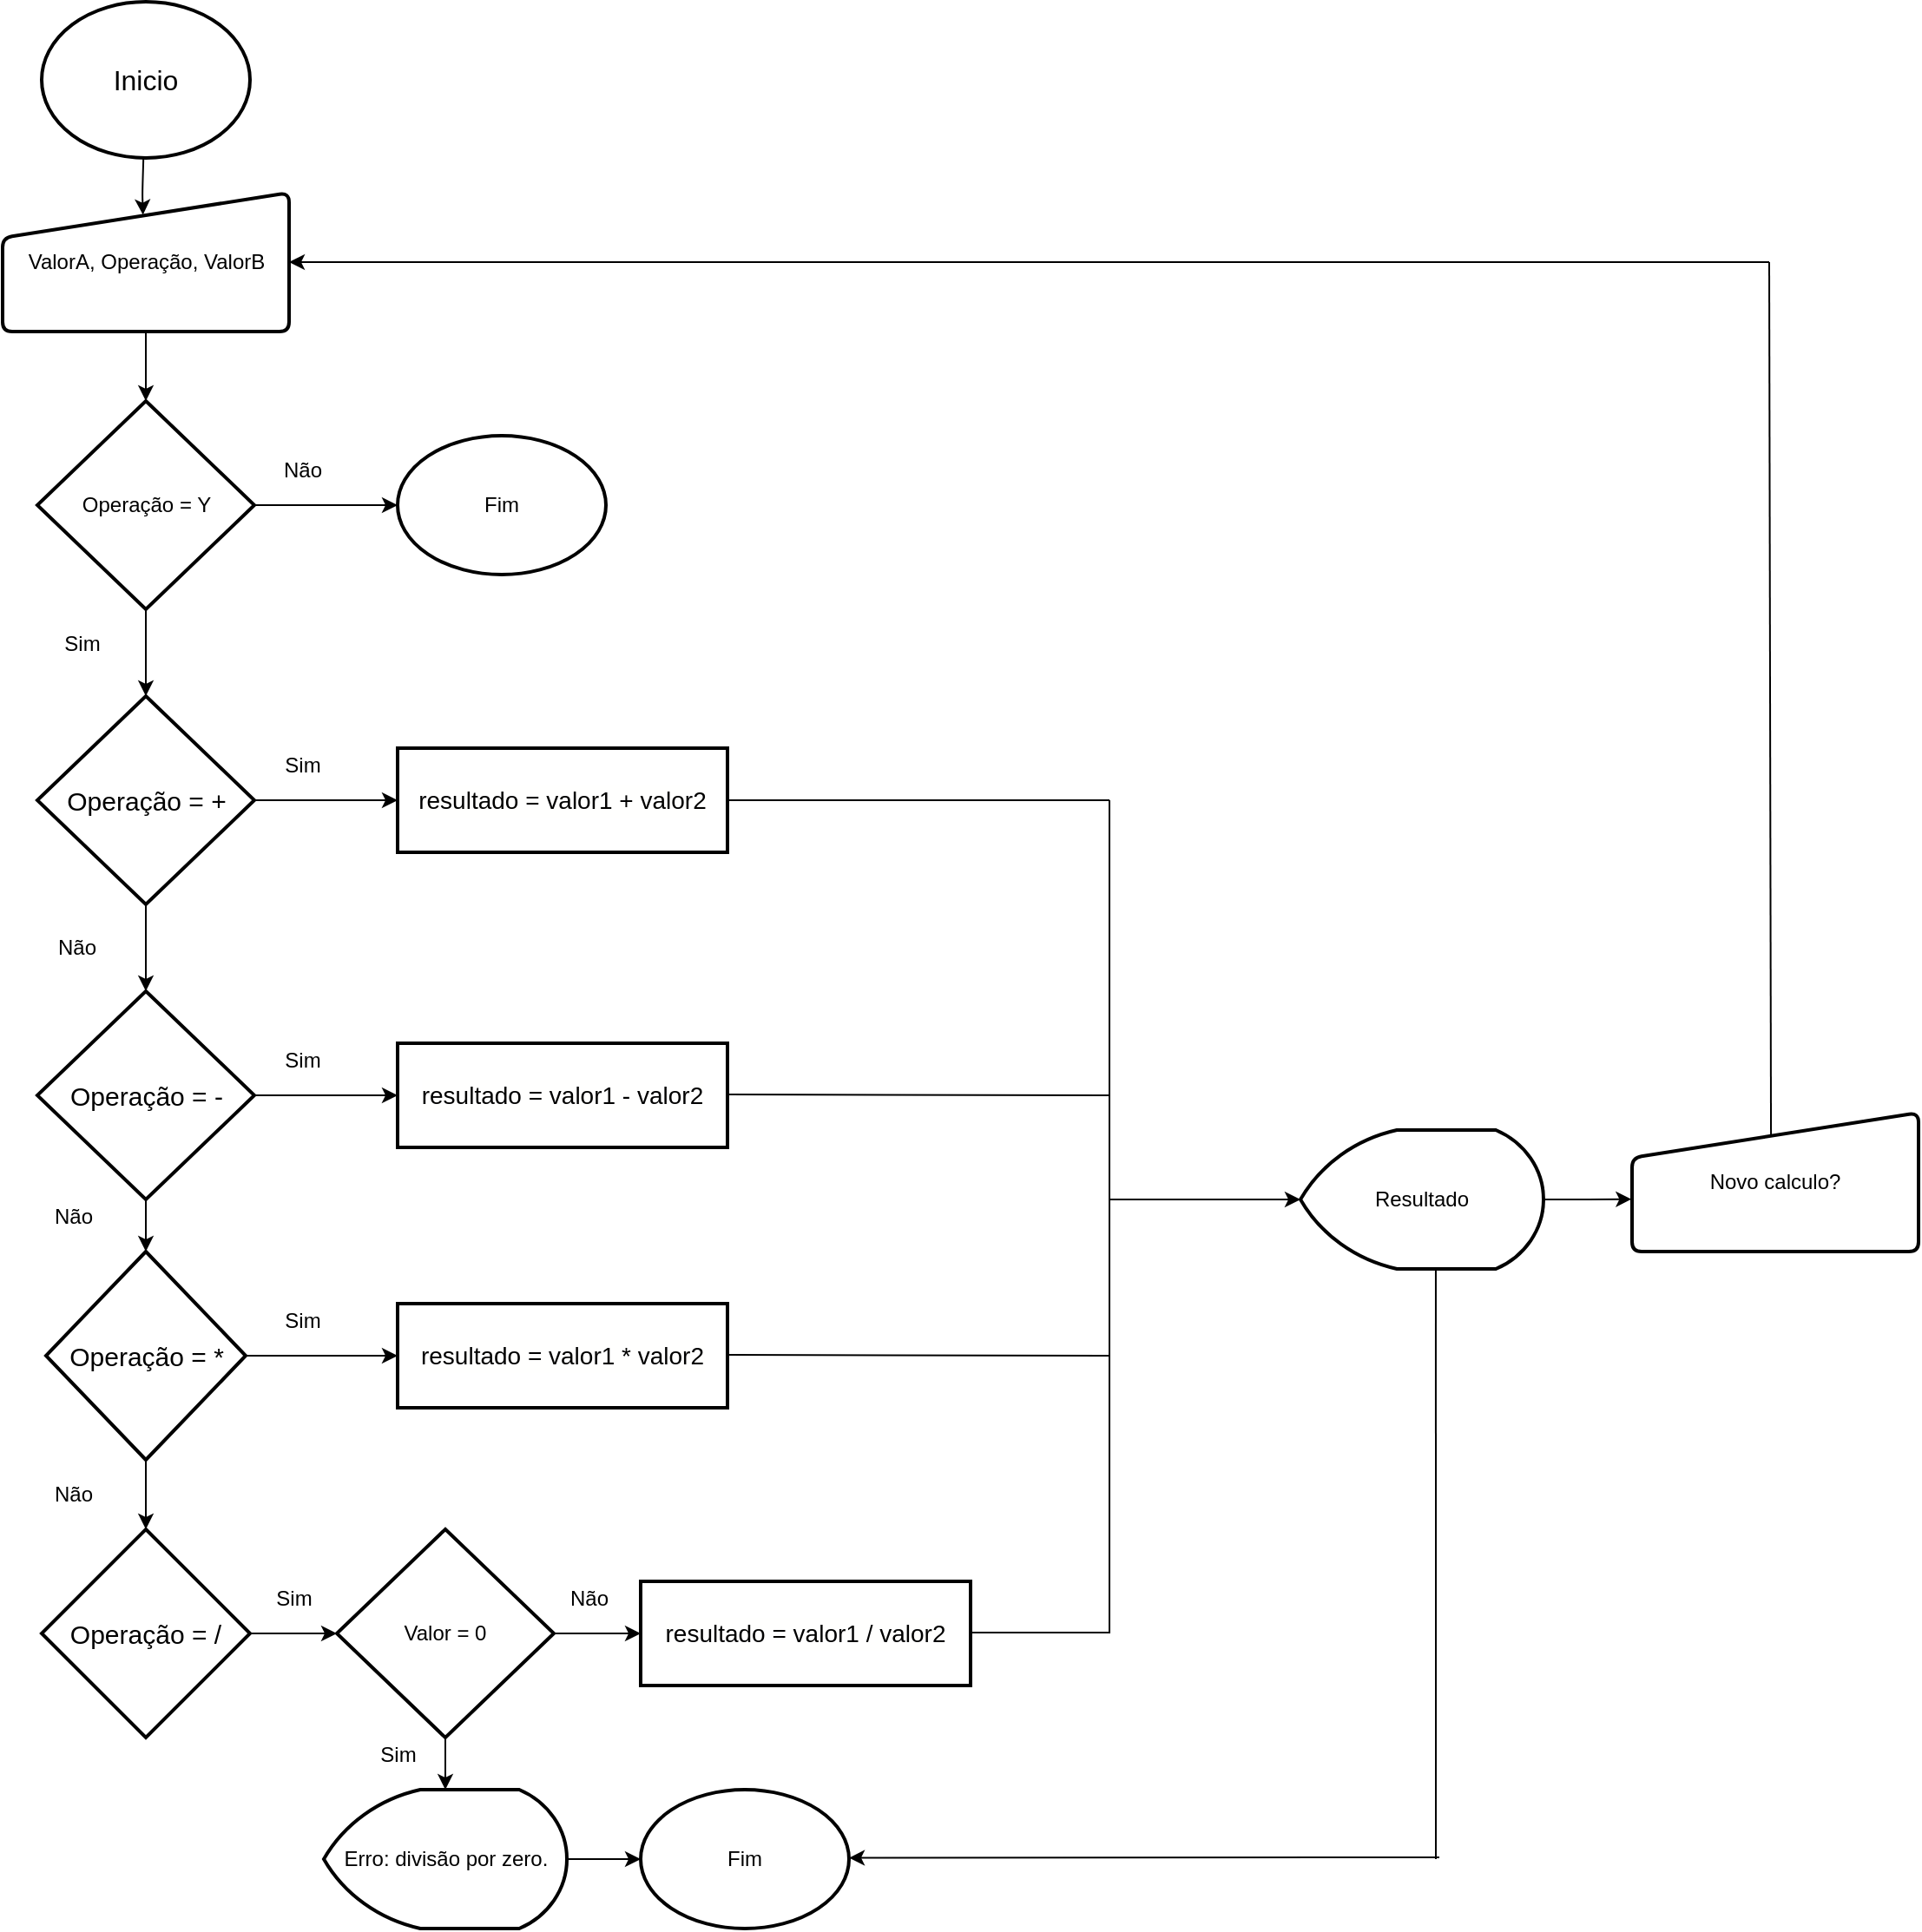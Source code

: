 <mxfile version="13.7.5" type="github">
  <diagram id="ahora-BXQ_pVMHsatNbe" name="Page-1">
    <mxGraphModel dx="1185" dy="635" grid="1" gridSize="10" guides="1" tooltips="1" connect="1" arrows="1" fold="1" page="1" pageScale="1" pageWidth="827" pageHeight="1169" math="0" shadow="0">
      <root>
        <mxCell id="0" />
        <mxCell id="1" parent="0" />
        <mxCell id="dmRQjShE-WPzTf0DSA4U-10" value="" style="edgeStyle=orthogonalEdgeStyle;rounded=0;orthogonalLoop=1;jettySize=auto;html=1;" edge="1" parent="1" source="dmRQjShE-WPzTf0DSA4U-1" target="dmRQjShE-WPzTf0DSA4U-9">
          <mxGeometry relative="1" as="geometry" />
        </mxCell>
        <mxCell id="dmRQjShE-WPzTf0DSA4U-23" value="" style="edgeStyle=orthogonalEdgeStyle;rounded=0;orthogonalLoop=1;jettySize=auto;html=1;" edge="1" parent="1" source="dmRQjShE-WPzTf0DSA4U-1" target="dmRQjShE-WPzTf0DSA4U-8">
          <mxGeometry relative="1" as="geometry" />
        </mxCell>
        <mxCell id="dmRQjShE-WPzTf0DSA4U-1" value="Operação = Y" style="strokeWidth=2;html=1;shape=mxgraph.flowchart.decision;whiteSpace=wrap;" vertex="1" parent="1">
          <mxGeometry x="322.5" y="260" width="125" height="120" as="geometry" />
        </mxCell>
        <mxCell id="dmRQjShE-WPzTf0DSA4U-2" value="&lt;font style=&quot;font-size: 16px&quot;&gt;Inicio&lt;/font&gt;" style="strokeWidth=2;html=1;shape=mxgraph.flowchart.start_1;whiteSpace=wrap;" vertex="1" parent="1">
          <mxGeometry x="325" y="30" width="120" height="90" as="geometry" />
        </mxCell>
        <mxCell id="dmRQjShE-WPzTf0DSA4U-58" style="edgeStyle=orthogonalEdgeStyle;rounded=0;orthogonalLoop=1;jettySize=auto;html=1;entryX=0.5;entryY=0;entryDx=0;entryDy=0;entryPerimeter=0;strokeWidth=1;" edge="1" parent="1" source="dmRQjShE-WPzTf0DSA4U-5" target="dmRQjShE-WPzTf0DSA4U-1">
          <mxGeometry relative="1" as="geometry" />
        </mxCell>
        <mxCell id="dmRQjShE-WPzTf0DSA4U-5" value="ValorA, Operação, ValorB" style="html=1;strokeWidth=2;shape=manualInput;whiteSpace=wrap;rounded=1;size=26;arcSize=11;" vertex="1" parent="1">
          <mxGeometry x="302.5" y="140" width="165" height="80" as="geometry" />
        </mxCell>
        <mxCell id="dmRQjShE-WPzTf0DSA4U-8" value="Fim" style="ellipse;whiteSpace=wrap;html=1;strokeWidth=2;" vertex="1" parent="1">
          <mxGeometry x="530" y="280" width="120" height="80" as="geometry" />
        </mxCell>
        <mxCell id="dmRQjShE-WPzTf0DSA4U-14" value="" style="edgeStyle=orthogonalEdgeStyle;rounded=0;orthogonalLoop=1;jettySize=auto;html=1;" edge="1" parent="1" source="dmRQjShE-WPzTf0DSA4U-9" target="dmRQjShE-WPzTf0DSA4U-13">
          <mxGeometry relative="1" as="geometry" />
        </mxCell>
        <mxCell id="dmRQjShE-WPzTf0DSA4U-16" value="" style="edgeStyle=orthogonalEdgeStyle;rounded=0;orthogonalLoop=1;jettySize=auto;html=1;" edge="1" parent="1" source="dmRQjShE-WPzTf0DSA4U-9" target="dmRQjShE-WPzTf0DSA4U-15">
          <mxGeometry relative="1" as="geometry" />
        </mxCell>
        <mxCell id="dmRQjShE-WPzTf0DSA4U-9" value="&lt;font style=&quot;font-size: 15px&quot;&gt;Operação = +&lt;/font&gt;" style="strokeWidth=2;html=1;shape=mxgraph.flowchart.decision;whiteSpace=wrap;" vertex="1" parent="1">
          <mxGeometry x="322.5" y="430" width="125" height="120" as="geometry" />
        </mxCell>
        <mxCell id="dmRQjShE-WPzTf0DSA4U-13" value="&lt;div style=&quot;background-color: rgb(255 , 255 , 254) ; font-size: 14px ; line-height: 19px&quot;&gt;resultado = valor1 + valor2&lt;/div&gt;" style="whiteSpace=wrap;html=1;strokeWidth=2;" vertex="1" parent="1">
          <mxGeometry x="530" y="460" width="190" height="60" as="geometry" />
        </mxCell>
        <mxCell id="dmRQjShE-WPzTf0DSA4U-18" value="" style="edgeStyle=orthogonalEdgeStyle;rounded=0;orthogonalLoop=1;jettySize=auto;html=1;" edge="1" parent="1" source="dmRQjShE-WPzTf0DSA4U-15">
          <mxGeometry relative="1" as="geometry">
            <mxPoint x="530" y="660" as="targetPoint" />
          </mxGeometry>
        </mxCell>
        <mxCell id="dmRQjShE-WPzTf0DSA4U-20" value="" style="edgeStyle=orthogonalEdgeStyle;rounded=0;orthogonalLoop=1;jettySize=auto;html=1;" edge="1" parent="1" source="dmRQjShE-WPzTf0DSA4U-15" target="dmRQjShE-WPzTf0DSA4U-19">
          <mxGeometry relative="1" as="geometry" />
        </mxCell>
        <mxCell id="dmRQjShE-WPzTf0DSA4U-15" value="&lt;span style=&quot;font-size: 15px&quot;&gt;Operação = -&lt;/span&gt;" style="rhombus;whiteSpace=wrap;html=1;strokeWidth=2;" vertex="1" parent="1">
          <mxGeometry x="322.5" y="600" width="125" height="120" as="geometry" />
        </mxCell>
        <mxCell id="dmRQjShE-WPzTf0DSA4U-22" value="" style="edgeStyle=orthogonalEdgeStyle;rounded=0;orthogonalLoop=1;jettySize=auto;html=1;" edge="1" parent="1" source="dmRQjShE-WPzTf0DSA4U-19">
          <mxGeometry relative="1" as="geometry">
            <mxPoint x="530" y="810" as="targetPoint" />
          </mxGeometry>
        </mxCell>
        <mxCell id="dmRQjShE-WPzTf0DSA4U-26" value="" style="edgeStyle=orthogonalEdgeStyle;rounded=0;orthogonalLoop=1;jettySize=auto;html=1;" edge="1" parent="1" source="dmRQjShE-WPzTf0DSA4U-19" target="dmRQjShE-WPzTf0DSA4U-25">
          <mxGeometry relative="1" as="geometry" />
        </mxCell>
        <mxCell id="dmRQjShE-WPzTf0DSA4U-19" value="&lt;span style=&quot;font-size: 15px&quot;&gt;Operação = *&lt;/span&gt;" style="rhombus;whiteSpace=wrap;html=1;strokeWidth=2;" vertex="1" parent="1">
          <mxGeometry x="327.5" y="750" width="115" height="120" as="geometry" />
        </mxCell>
        <mxCell id="dmRQjShE-WPzTf0DSA4U-37" value="" style="edgeStyle=orthogonalEdgeStyle;rounded=0;orthogonalLoop=1;jettySize=auto;html=1;" edge="1" parent="1" source="dmRQjShE-WPzTf0DSA4U-25" target="dmRQjShE-WPzTf0DSA4U-36">
          <mxGeometry relative="1" as="geometry" />
        </mxCell>
        <mxCell id="dmRQjShE-WPzTf0DSA4U-25" value="&lt;span style=&quot;font-size: 15px&quot;&gt;Operação = /&lt;/span&gt;" style="rhombus;whiteSpace=wrap;html=1;strokeWidth=2;" vertex="1" parent="1">
          <mxGeometry x="325" y="910" width="120" height="120" as="geometry" />
        </mxCell>
        <mxCell id="dmRQjShE-WPzTf0DSA4U-32" value="&lt;div style=&quot;background-color: rgb(255 , 255 , 254) ; font-size: 14px ; line-height: 19px&quot;&gt;resultado = valor1 - valor2&lt;/div&gt;" style="whiteSpace=wrap;html=1;strokeWidth=2;" vertex="1" parent="1">
          <mxGeometry x="530" y="630" width="190" height="60" as="geometry" />
        </mxCell>
        <mxCell id="dmRQjShE-WPzTf0DSA4U-34" value="&lt;div style=&quot;background-color: rgb(255 , 255 , 254) ; font-size: 14px ; line-height: 19px&quot;&gt;resultado = valor1 * valor2&lt;/div&gt;" style="whiteSpace=wrap;html=1;strokeWidth=2;" vertex="1" parent="1">
          <mxGeometry x="530" y="780" width="190" height="60" as="geometry" />
        </mxCell>
        <mxCell id="dmRQjShE-WPzTf0DSA4U-35" value="&lt;div style=&quot;background-color: rgb(255 , 255 , 254) ; font-size: 14px ; line-height: 19px&quot;&gt;resultado = valor1 / valor2&lt;/div&gt;" style="whiteSpace=wrap;html=1;strokeWidth=2;" vertex="1" parent="1">
          <mxGeometry x="670" y="940" width="190" height="60" as="geometry" />
        </mxCell>
        <mxCell id="dmRQjShE-WPzTf0DSA4U-38" value="" style="edgeStyle=orthogonalEdgeStyle;rounded=0;orthogonalLoop=1;jettySize=auto;html=1;" edge="1" parent="1" source="dmRQjShE-WPzTf0DSA4U-36" target="dmRQjShE-WPzTf0DSA4U-35">
          <mxGeometry relative="1" as="geometry" />
        </mxCell>
        <mxCell id="dmRQjShE-WPzTf0DSA4U-53" value="" style="edgeStyle=orthogonalEdgeStyle;rounded=0;orthogonalLoop=1;jettySize=auto;html=1;strokeWidth=1;" edge="1" parent="1" source="dmRQjShE-WPzTf0DSA4U-36" target="dmRQjShE-WPzTf0DSA4U-52">
          <mxGeometry relative="1" as="geometry" />
        </mxCell>
        <mxCell id="dmRQjShE-WPzTf0DSA4U-36" value="Valor = 0" style="rhombus;whiteSpace=wrap;html=1;strokeWidth=2;" vertex="1" parent="1">
          <mxGeometry x="495" y="910" width="125" height="120" as="geometry" />
        </mxCell>
        <mxCell id="dmRQjShE-WPzTf0DSA4U-39" value="Fim" style="ellipse;whiteSpace=wrap;html=1;strokeWidth=2;" vertex="1" parent="1">
          <mxGeometry x="670" y="1060" width="120" height="80" as="geometry" />
        </mxCell>
        <mxCell id="dmRQjShE-WPzTf0DSA4U-43" value="" style="endArrow=none;html=1;strokeWidth=1;" edge="1" parent="1">
          <mxGeometry width="50" height="50" relative="1" as="geometry">
            <mxPoint x="720" y="490" as="sourcePoint" />
            <mxPoint x="940" y="490" as="targetPoint" />
          </mxGeometry>
        </mxCell>
        <mxCell id="dmRQjShE-WPzTf0DSA4U-44" value="" style="endArrow=none;html=1;strokeWidth=1;" edge="1" parent="1">
          <mxGeometry width="50" height="50" relative="1" as="geometry">
            <mxPoint x="720" y="659.5" as="sourcePoint" />
            <mxPoint x="940" y="660" as="targetPoint" />
          </mxGeometry>
        </mxCell>
        <mxCell id="dmRQjShE-WPzTf0DSA4U-45" value="" style="endArrow=none;html=1;strokeWidth=1;" edge="1" parent="1">
          <mxGeometry width="50" height="50" relative="1" as="geometry">
            <mxPoint x="720" y="809.5" as="sourcePoint" />
            <mxPoint x="940" y="810" as="targetPoint" />
          </mxGeometry>
        </mxCell>
        <mxCell id="dmRQjShE-WPzTf0DSA4U-46" value="" style="endArrow=none;html=1;strokeWidth=1;" edge="1" parent="1">
          <mxGeometry width="50" height="50" relative="1" as="geometry">
            <mxPoint x="860" y="969.5" as="sourcePoint" />
            <mxPoint x="940" y="969.5" as="targetPoint" />
          </mxGeometry>
        </mxCell>
        <mxCell id="dmRQjShE-WPzTf0DSA4U-61" value="" style="edgeStyle=orthogonalEdgeStyle;rounded=0;orthogonalLoop=1;jettySize=auto;html=1;strokeWidth=1;entryX=-0.002;entryY=0.623;entryDx=0;entryDy=0;entryPerimeter=0;" edge="1" parent="1" source="dmRQjShE-WPzTf0DSA4U-47" target="dmRQjShE-WPzTf0DSA4U-55">
          <mxGeometry relative="1" as="geometry" />
        </mxCell>
        <mxCell id="dmRQjShE-WPzTf0DSA4U-47" value="Resultado" style="strokeWidth=2;html=1;shape=mxgraph.flowchart.display;whiteSpace=wrap;" vertex="1" parent="1">
          <mxGeometry x="1050" y="680" width="140" height="80" as="geometry" />
        </mxCell>
        <mxCell id="dmRQjShE-WPzTf0DSA4U-48" value="" style="endArrow=none;html=1;strokeWidth=1;" edge="1" parent="1">
          <mxGeometry width="50" height="50" relative="1" as="geometry">
            <mxPoint x="940" y="970" as="sourcePoint" />
            <mxPoint x="940" y="490" as="targetPoint" />
          </mxGeometry>
        </mxCell>
        <mxCell id="dmRQjShE-WPzTf0DSA4U-49" value="" style="endArrow=classic;html=1;strokeWidth=1;entryX=0;entryY=0.5;entryDx=0;entryDy=0;entryPerimeter=0;" edge="1" parent="1" target="dmRQjShE-WPzTf0DSA4U-47">
          <mxGeometry width="50" height="50" relative="1" as="geometry">
            <mxPoint x="940" y="720" as="sourcePoint" />
            <mxPoint x="990" y="670" as="targetPoint" />
          </mxGeometry>
        </mxCell>
        <mxCell id="dmRQjShE-WPzTf0DSA4U-50" value="" style="endArrow=none;html=1;strokeWidth=1;entryX=0.557;entryY=1.009;entryDx=0;entryDy=0;entryPerimeter=0;" edge="1" parent="1" target="dmRQjShE-WPzTf0DSA4U-47">
          <mxGeometry width="50" height="50" relative="1" as="geometry">
            <mxPoint x="1128" y="1100" as="sourcePoint" />
            <mxPoint x="870" y="810" as="targetPoint" />
          </mxGeometry>
        </mxCell>
        <mxCell id="dmRQjShE-WPzTf0DSA4U-51" value="" style="endArrow=classic;html=1;strokeWidth=1;" edge="1" parent="1">
          <mxGeometry width="50" height="50" relative="1" as="geometry">
            <mxPoint x="1130" y="1099" as="sourcePoint" />
            <mxPoint x="790" y="1099.29" as="targetPoint" />
          </mxGeometry>
        </mxCell>
        <mxCell id="dmRQjShE-WPzTf0DSA4U-54" value="" style="edgeStyle=orthogonalEdgeStyle;rounded=0;orthogonalLoop=1;jettySize=auto;html=1;strokeWidth=1;" edge="1" parent="1" source="dmRQjShE-WPzTf0DSA4U-52" target="dmRQjShE-WPzTf0DSA4U-39">
          <mxGeometry relative="1" as="geometry" />
        </mxCell>
        <mxCell id="dmRQjShE-WPzTf0DSA4U-52" value="Erro: divisão por zero." style="strokeWidth=2;html=1;shape=mxgraph.flowchart.display;whiteSpace=wrap;" vertex="1" parent="1">
          <mxGeometry x="487.5" y="1060" width="140" height="80" as="geometry" />
        </mxCell>
        <mxCell id="dmRQjShE-WPzTf0DSA4U-55" value="Novo calculo?" style="html=1;strokeWidth=2;shape=manualInput;whiteSpace=wrap;rounded=1;size=26;arcSize=11;" vertex="1" parent="1">
          <mxGeometry x="1241" y="670" width="165" height="80" as="geometry" />
        </mxCell>
        <mxCell id="dmRQjShE-WPzTf0DSA4U-57" value="" style="endArrow=classic;html=1;strokeWidth=1;entryX=1;entryY=0.5;entryDx=0;entryDy=0;" edge="1" parent="1" target="dmRQjShE-WPzTf0DSA4U-5">
          <mxGeometry width="50" height="50" relative="1" as="geometry">
            <mxPoint x="1320" y="180" as="sourcePoint" />
            <mxPoint x="770" y="370" as="targetPoint" />
          </mxGeometry>
        </mxCell>
        <mxCell id="dmRQjShE-WPzTf0DSA4U-60" value="" style="endArrow=none;html=1;strokeWidth=1;exitX=0.485;exitY=0.167;exitDx=0;exitDy=0;exitPerimeter=0;" edge="1" parent="1" source="dmRQjShE-WPzTf0DSA4U-55">
          <mxGeometry width="50" height="50" relative="1" as="geometry">
            <mxPoint x="1150" y="450" as="sourcePoint" />
            <mxPoint x="1320" y="180" as="targetPoint" />
          </mxGeometry>
        </mxCell>
        <mxCell id="dmRQjShE-WPzTf0DSA4U-64" value="" style="endArrow=classic;html=1;strokeWidth=1;entryX=0.49;entryY=0.16;entryDx=0;entryDy=0;entryPerimeter=0;" edge="1" parent="1" source="dmRQjShE-WPzTf0DSA4U-2" target="dmRQjShE-WPzTf0DSA4U-5">
          <mxGeometry width="50" height="50" relative="1" as="geometry">
            <mxPoint x="420" y="190" as="sourcePoint" />
            <mxPoint x="470" y="140" as="targetPoint" />
            <Array as="points">
              <mxPoint x="383" y="140" />
            </Array>
          </mxGeometry>
        </mxCell>
        <mxCell id="dmRQjShE-WPzTf0DSA4U-65" value="Sim" style="text;html=1;align=center;verticalAlign=middle;resizable=0;points=[];autosize=1;" vertex="1" parent="1">
          <mxGeometry x="450" y="940" width="40" height="20" as="geometry" />
        </mxCell>
        <mxCell id="dmRQjShE-WPzTf0DSA4U-66" value="Não" style="text;html=1;align=center;verticalAlign=middle;resizable=0;points=[];autosize=1;" vertex="1" parent="1">
          <mxGeometry x="620" y="940" width="40" height="20" as="geometry" />
        </mxCell>
        <mxCell id="dmRQjShE-WPzTf0DSA4U-67" value="Sim" style="text;html=1;align=center;verticalAlign=middle;resizable=0;points=[];autosize=1;" vertex="1" parent="1">
          <mxGeometry x="510" y="1030" width="40" height="20" as="geometry" />
        </mxCell>
        <mxCell id="dmRQjShE-WPzTf0DSA4U-68" value="Sim" style="text;html=1;align=center;verticalAlign=middle;resizable=0;points=[];autosize=1;" vertex="1" parent="1">
          <mxGeometry x="455" y="780" width="40" height="20" as="geometry" />
        </mxCell>
        <mxCell id="dmRQjShE-WPzTf0DSA4U-69" value="Sim" style="text;html=1;align=center;verticalAlign=middle;resizable=0;points=[];autosize=1;" vertex="1" parent="1">
          <mxGeometry x="455" y="630" width="40" height="20" as="geometry" />
        </mxCell>
        <mxCell id="dmRQjShE-WPzTf0DSA4U-70" value="Sim" style="text;html=1;align=center;verticalAlign=middle;resizable=0;points=[];autosize=1;" vertex="1" parent="1">
          <mxGeometry x="455" y="460" width="40" height="20" as="geometry" />
        </mxCell>
        <mxCell id="dmRQjShE-WPzTf0DSA4U-71" value="Não" style="text;html=1;align=center;verticalAlign=middle;resizable=0;points=[];autosize=1;" vertex="1" parent="1">
          <mxGeometry x="455" y="290" width="40" height="20" as="geometry" />
        </mxCell>
        <mxCell id="dmRQjShE-WPzTf0DSA4U-72" value="Sim" style="text;html=1;align=center;verticalAlign=middle;resizable=0;points=[];autosize=1;" vertex="1" parent="1">
          <mxGeometry x="327.5" y="390" width="40" height="20" as="geometry" />
        </mxCell>
        <mxCell id="dmRQjShE-WPzTf0DSA4U-73" value="Não" style="text;html=1;align=center;verticalAlign=middle;resizable=0;points=[];autosize=1;" vertex="1" parent="1">
          <mxGeometry x="325" y="564.5" width="40" height="20" as="geometry" />
        </mxCell>
        <mxCell id="dmRQjShE-WPzTf0DSA4U-74" value="Não" style="text;html=1;align=center;verticalAlign=middle;resizable=0;points=[];autosize=1;" vertex="1" parent="1">
          <mxGeometry x="322.5" y="720" width="40" height="20" as="geometry" />
        </mxCell>
        <mxCell id="dmRQjShE-WPzTf0DSA4U-75" value="Não" style="text;html=1;align=center;verticalAlign=middle;resizable=0;points=[];autosize=1;" vertex="1" parent="1">
          <mxGeometry x="322.5" y="880" width="40" height="20" as="geometry" />
        </mxCell>
      </root>
    </mxGraphModel>
  </diagram>
</mxfile>
